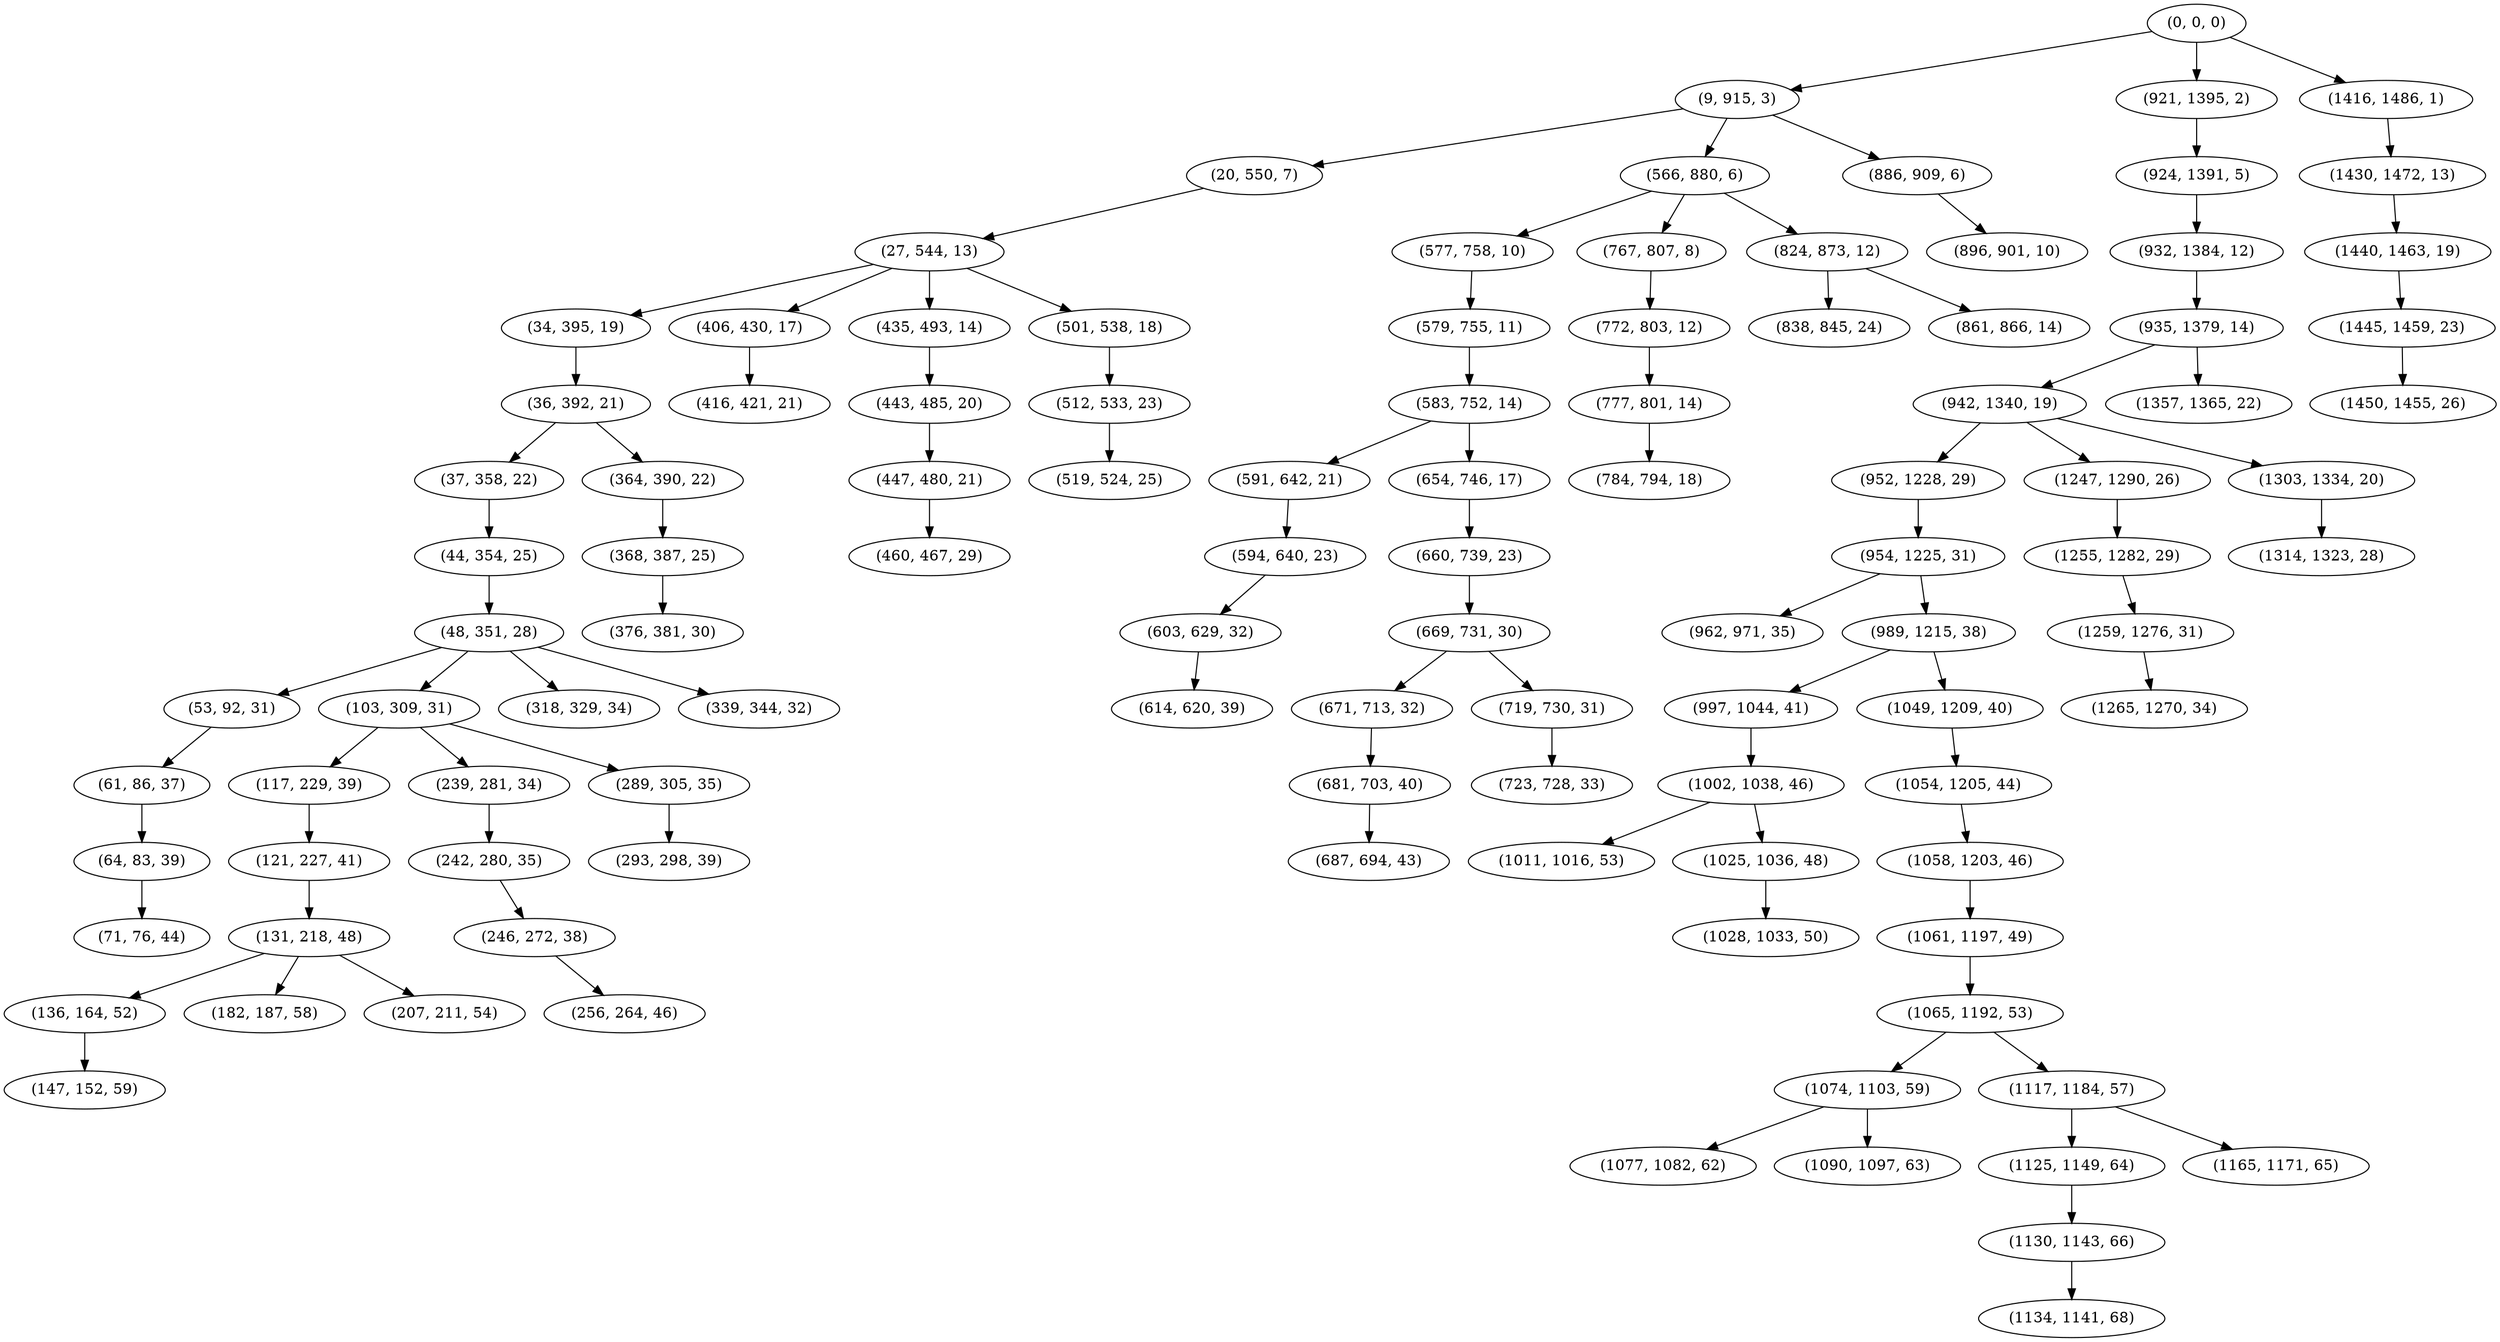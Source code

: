 digraph tree {
    "(0, 0, 0)";
    "(9, 915, 3)";
    "(20, 550, 7)";
    "(27, 544, 13)";
    "(34, 395, 19)";
    "(36, 392, 21)";
    "(37, 358, 22)";
    "(44, 354, 25)";
    "(48, 351, 28)";
    "(53, 92, 31)";
    "(61, 86, 37)";
    "(64, 83, 39)";
    "(71, 76, 44)";
    "(103, 309, 31)";
    "(117, 229, 39)";
    "(121, 227, 41)";
    "(131, 218, 48)";
    "(136, 164, 52)";
    "(147, 152, 59)";
    "(182, 187, 58)";
    "(207, 211, 54)";
    "(239, 281, 34)";
    "(242, 280, 35)";
    "(246, 272, 38)";
    "(256, 264, 46)";
    "(289, 305, 35)";
    "(293, 298, 39)";
    "(318, 329, 34)";
    "(339, 344, 32)";
    "(364, 390, 22)";
    "(368, 387, 25)";
    "(376, 381, 30)";
    "(406, 430, 17)";
    "(416, 421, 21)";
    "(435, 493, 14)";
    "(443, 485, 20)";
    "(447, 480, 21)";
    "(460, 467, 29)";
    "(501, 538, 18)";
    "(512, 533, 23)";
    "(519, 524, 25)";
    "(566, 880, 6)";
    "(577, 758, 10)";
    "(579, 755, 11)";
    "(583, 752, 14)";
    "(591, 642, 21)";
    "(594, 640, 23)";
    "(603, 629, 32)";
    "(614, 620, 39)";
    "(654, 746, 17)";
    "(660, 739, 23)";
    "(669, 731, 30)";
    "(671, 713, 32)";
    "(681, 703, 40)";
    "(687, 694, 43)";
    "(719, 730, 31)";
    "(723, 728, 33)";
    "(767, 807, 8)";
    "(772, 803, 12)";
    "(777, 801, 14)";
    "(784, 794, 18)";
    "(824, 873, 12)";
    "(838, 845, 24)";
    "(861, 866, 14)";
    "(886, 909, 6)";
    "(896, 901, 10)";
    "(921, 1395, 2)";
    "(924, 1391, 5)";
    "(932, 1384, 12)";
    "(935, 1379, 14)";
    "(942, 1340, 19)";
    "(952, 1228, 29)";
    "(954, 1225, 31)";
    "(962, 971, 35)";
    "(989, 1215, 38)";
    "(997, 1044, 41)";
    "(1002, 1038, 46)";
    "(1011, 1016, 53)";
    "(1025, 1036, 48)";
    "(1028, 1033, 50)";
    "(1049, 1209, 40)";
    "(1054, 1205, 44)";
    "(1058, 1203, 46)";
    "(1061, 1197, 49)";
    "(1065, 1192, 53)";
    "(1074, 1103, 59)";
    "(1077, 1082, 62)";
    "(1090, 1097, 63)";
    "(1117, 1184, 57)";
    "(1125, 1149, 64)";
    "(1130, 1143, 66)";
    "(1134, 1141, 68)";
    "(1165, 1171, 65)";
    "(1247, 1290, 26)";
    "(1255, 1282, 29)";
    "(1259, 1276, 31)";
    "(1265, 1270, 34)";
    "(1303, 1334, 20)";
    "(1314, 1323, 28)";
    "(1357, 1365, 22)";
    "(1416, 1486, 1)";
    "(1430, 1472, 13)";
    "(1440, 1463, 19)";
    "(1445, 1459, 23)";
    "(1450, 1455, 26)";
    "(0, 0, 0)" -> "(9, 915, 3)";
    "(0, 0, 0)" -> "(921, 1395, 2)";
    "(0, 0, 0)" -> "(1416, 1486, 1)";
    "(9, 915, 3)" -> "(20, 550, 7)";
    "(9, 915, 3)" -> "(566, 880, 6)";
    "(9, 915, 3)" -> "(886, 909, 6)";
    "(20, 550, 7)" -> "(27, 544, 13)";
    "(27, 544, 13)" -> "(34, 395, 19)";
    "(27, 544, 13)" -> "(406, 430, 17)";
    "(27, 544, 13)" -> "(435, 493, 14)";
    "(27, 544, 13)" -> "(501, 538, 18)";
    "(34, 395, 19)" -> "(36, 392, 21)";
    "(36, 392, 21)" -> "(37, 358, 22)";
    "(36, 392, 21)" -> "(364, 390, 22)";
    "(37, 358, 22)" -> "(44, 354, 25)";
    "(44, 354, 25)" -> "(48, 351, 28)";
    "(48, 351, 28)" -> "(53, 92, 31)";
    "(48, 351, 28)" -> "(103, 309, 31)";
    "(48, 351, 28)" -> "(318, 329, 34)";
    "(48, 351, 28)" -> "(339, 344, 32)";
    "(53, 92, 31)" -> "(61, 86, 37)";
    "(61, 86, 37)" -> "(64, 83, 39)";
    "(64, 83, 39)" -> "(71, 76, 44)";
    "(103, 309, 31)" -> "(117, 229, 39)";
    "(103, 309, 31)" -> "(239, 281, 34)";
    "(103, 309, 31)" -> "(289, 305, 35)";
    "(117, 229, 39)" -> "(121, 227, 41)";
    "(121, 227, 41)" -> "(131, 218, 48)";
    "(131, 218, 48)" -> "(136, 164, 52)";
    "(131, 218, 48)" -> "(182, 187, 58)";
    "(131, 218, 48)" -> "(207, 211, 54)";
    "(136, 164, 52)" -> "(147, 152, 59)";
    "(239, 281, 34)" -> "(242, 280, 35)";
    "(242, 280, 35)" -> "(246, 272, 38)";
    "(246, 272, 38)" -> "(256, 264, 46)";
    "(289, 305, 35)" -> "(293, 298, 39)";
    "(364, 390, 22)" -> "(368, 387, 25)";
    "(368, 387, 25)" -> "(376, 381, 30)";
    "(406, 430, 17)" -> "(416, 421, 21)";
    "(435, 493, 14)" -> "(443, 485, 20)";
    "(443, 485, 20)" -> "(447, 480, 21)";
    "(447, 480, 21)" -> "(460, 467, 29)";
    "(501, 538, 18)" -> "(512, 533, 23)";
    "(512, 533, 23)" -> "(519, 524, 25)";
    "(566, 880, 6)" -> "(577, 758, 10)";
    "(566, 880, 6)" -> "(767, 807, 8)";
    "(566, 880, 6)" -> "(824, 873, 12)";
    "(577, 758, 10)" -> "(579, 755, 11)";
    "(579, 755, 11)" -> "(583, 752, 14)";
    "(583, 752, 14)" -> "(591, 642, 21)";
    "(583, 752, 14)" -> "(654, 746, 17)";
    "(591, 642, 21)" -> "(594, 640, 23)";
    "(594, 640, 23)" -> "(603, 629, 32)";
    "(603, 629, 32)" -> "(614, 620, 39)";
    "(654, 746, 17)" -> "(660, 739, 23)";
    "(660, 739, 23)" -> "(669, 731, 30)";
    "(669, 731, 30)" -> "(671, 713, 32)";
    "(669, 731, 30)" -> "(719, 730, 31)";
    "(671, 713, 32)" -> "(681, 703, 40)";
    "(681, 703, 40)" -> "(687, 694, 43)";
    "(719, 730, 31)" -> "(723, 728, 33)";
    "(767, 807, 8)" -> "(772, 803, 12)";
    "(772, 803, 12)" -> "(777, 801, 14)";
    "(777, 801, 14)" -> "(784, 794, 18)";
    "(824, 873, 12)" -> "(838, 845, 24)";
    "(824, 873, 12)" -> "(861, 866, 14)";
    "(886, 909, 6)" -> "(896, 901, 10)";
    "(921, 1395, 2)" -> "(924, 1391, 5)";
    "(924, 1391, 5)" -> "(932, 1384, 12)";
    "(932, 1384, 12)" -> "(935, 1379, 14)";
    "(935, 1379, 14)" -> "(942, 1340, 19)";
    "(935, 1379, 14)" -> "(1357, 1365, 22)";
    "(942, 1340, 19)" -> "(952, 1228, 29)";
    "(942, 1340, 19)" -> "(1247, 1290, 26)";
    "(942, 1340, 19)" -> "(1303, 1334, 20)";
    "(952, 1228, 29)" -> "(954, 1225, 31)";
    "(954, 1225, 31)" -> "(962, 971, 35)";
    "(954, 1225, 31)" -> "(989, 1215, 38)";
    "(989, 1215, 38)" -> "(997, 1044, 41)";
    "(989, 1215, 38)" -> "(1049, 1209, 40)";
    "(997, 1044, 41)" -> "(1002, 1038, 46)";
    "(1002, 1038, 46)" -> "(1011, 1016, 53)";
    "(1002, 1038, 46)" -> "(1025, 1036, 48)";
    "(1025, 1036, 48)" -> "(1028, 1033, 50)";
    "(1049, 1209, 40)" -> "(1054, 1205, 44)";
    "(1054, 1205, 44)" -> "(1058, 1203, 46)";
    "(1058, 1203, 46)" -> "(1061, 1197, 49)";
    "(1061, 1197, 49)" -> "(1065, 1192, 53)";
    "(1065, 1192, 53)" -> "(1074, 1103, 59)";
    "(1065, 1192, 53)" -> "(1117, 1184, 57)";
    "(1074, 1103, 59)" -> "(1077, 1082, 62)";
    "(1074, 1103, 59)" -> "(1090, 1097, 63)";
    "(1117, 1184, 57)" -> "(1125, 1149, 64)";
    "(1117, 1184, 57)" -> "(1165, 1171, 65)";
    "(1125, 1149, 64)" -> "(1130, 1143, 66)";
    "(1130, 1143, 66)" -> "(1134, 1141, 68)";
    "(1247, 1290, 26)" -> "(1255, 1282, 29)";
    "(1255, 1282, 29)" -> "(1259, 1276, 31)";
    "(1259, 1276, 31)" -> "(1265, 1270, 34)";
    "(1303, 1334, 20)" -> "(1314, 1323, 28)";
    "(1416, 1486, 1)" -> "(1430, 1472, 13)";
    "(1430, 1472, 13)" -> "(1440, 1463, 19)";
    "(1440, 1463, 19)" -> "(1445, 1459, 23)";
    "(1445, 1459, 23)" -> "(1450, 1455, 26)";
}
